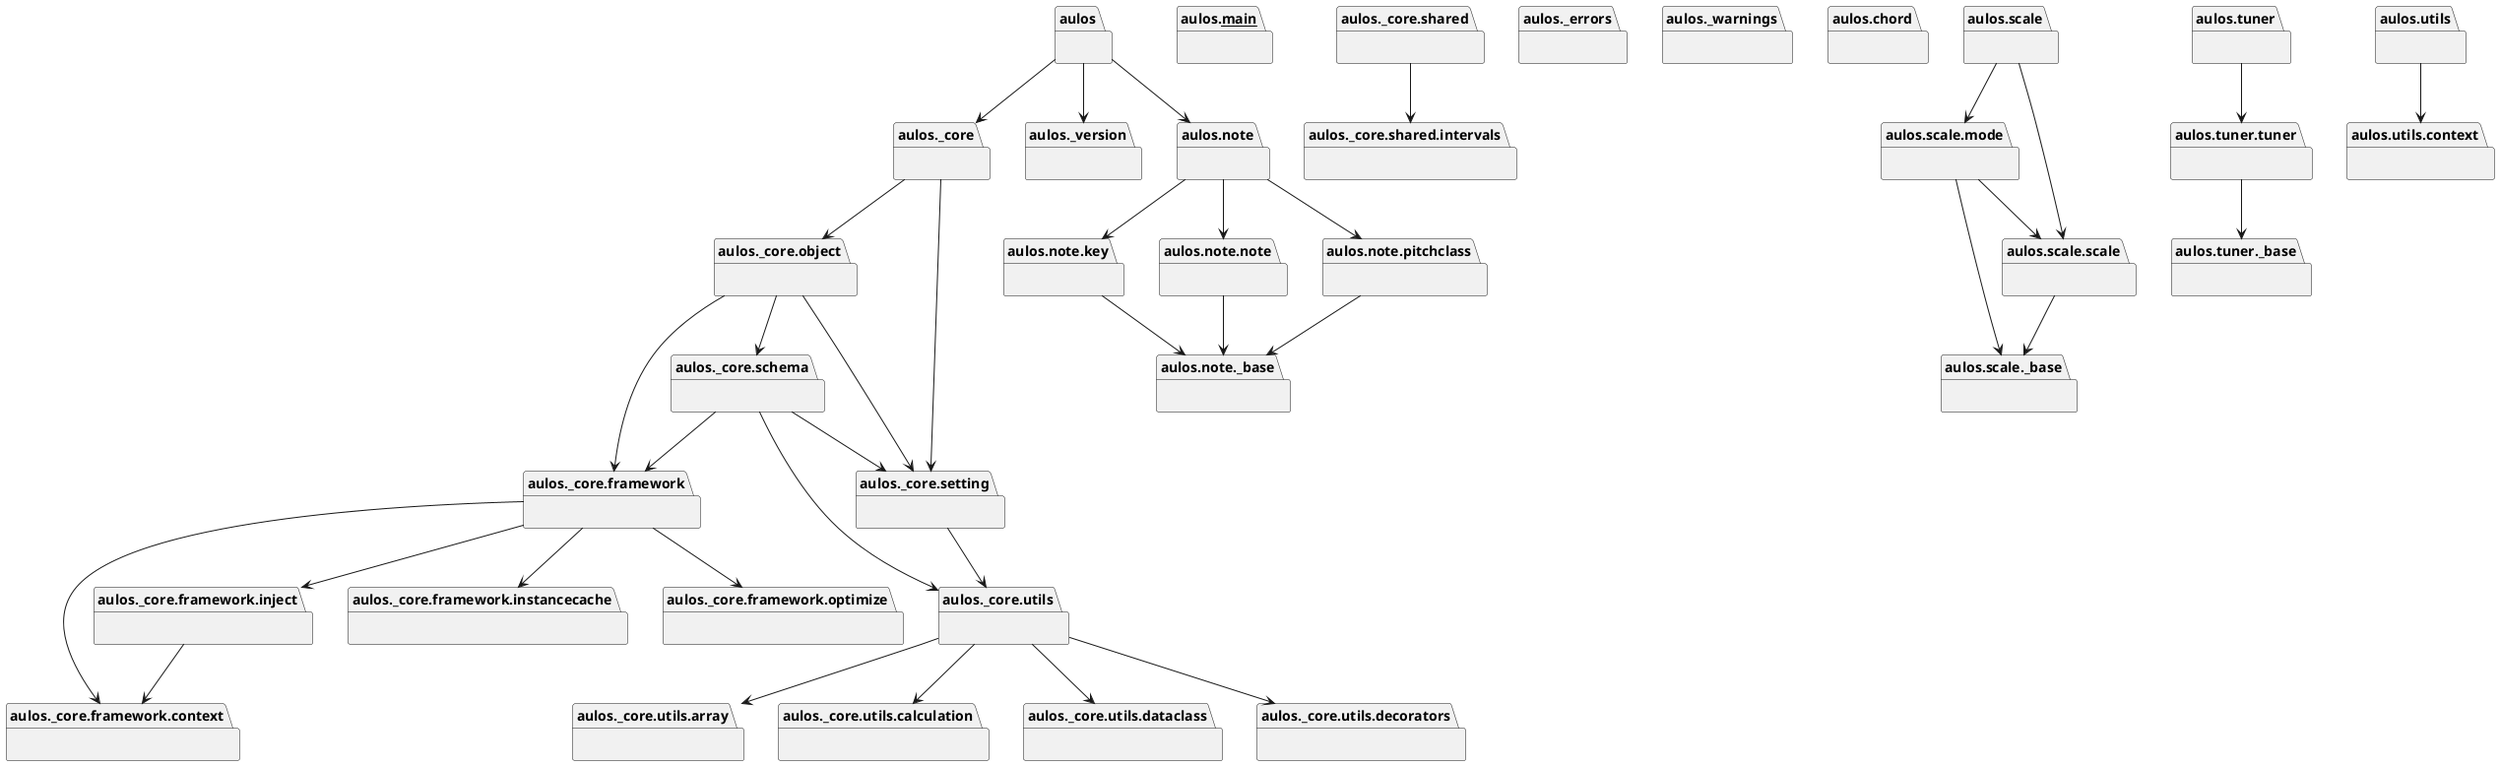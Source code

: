 @startuml packages
set namespaceSeparator none
package "aulos" as aulos {
}
package "aulos.__main__" as aulos.__main__ {
}
package "aulos._core" as aulos._core {
}
package "aulos._core.framework" as aulos._core.framework {
}
package "aulos._core.framework.context" as aulos._core.framework.context {
}
package "aulos._core.framework.inject" as aulos._core.framework.inject {
}
package "aulos._core.framework.instancecache" as aulos._core.framework.instancecache {
}
package "aulos._core.framework.optimize" as aulos._core.framework.optimize {
}
package "aulos._core.object" as aulos._core.object {
}
package "aulos._core.schema" as aulos._core.schema {
}
package "aulos._core.setting" as aulos._core.setting {
}
package "aulos._core.shared" as aulos._core.shared {
}
package "aulos._core.shared.intervals" as aulos._core.shared.intervals {
}
package "aulos._core.utils" as aulos._core.utils {
}
package "aulos._core.utils.array" as aulos._core.utils.array {
}
package "aulos._core.utils.calculation" as aulos._core.utils.calculation {
}
package "aulos._core.utils.dataclass" as aulos._core.utils.dataclass {
}
package "aulos._core.utils.decorators" as aulos._core.utils.decorators {
}
package "aulos._errors" as aulos._errors {
}
package "aulos._version" as aulos._version {
}
package "aulos._warnings" as aulos._warnings {
}
package "aulos.chord" as aulos.chord {
}
package "aulos.note" as aulos.note {
}
package "aulos.note._base" as aulos.note._base {
}
package "aulos.note.key" as aulos.note.key {
}
package "aulos.note.note" as aulos.note.note {
}
package "aulos.note.pitchclass" as aulos.note.pitchclass {
}
package "aulos.scale" as aulos.scale {
}
package "aulos.scale._base" as aulos.scale._base {
}
package "aulos.scale.mode" as aulos.scale.mode {
}
package "aulos.scale.scale" as aulos.scale.scale {
}
package "aulos.tuner" as aulos.tuner {
}
package "aulos.tuner._base" as aulos.tuner._base {
}
package "aulos.tuner.tuner" as aulos.tuner.tuner {
}
package "aulos.utils" as aulos.utils {
}
package "aulos.utils.context" as aulos.utils.context {
}
aulos --> aulos._core
aulos --> aulos._version
aulos --> aulos.note
aulos._core --> aulos._core.object
aulos._core --> aulos._core.setting
aulos._core.framework --> aulos._core.framework.context
aulos._core.framework --> aulos._core.framework.inject
aulos._core.framework --> aulos._core.framework.instancecache
aulos._core.framework --> aulos._core.framework.optimize
aulos._core.framework.inject --> aulos._core.framework.context
aulos._core.object --> aulos._core.framework
aulos._core.object --> aulos._core.schema
aulos._core.object --> aulos._core.setting
aulos._core.schema --> aulos._core.framework
aulos._core.schema --> aulos._core.setting
aulos._core.schema --> aulos._core.utils
aulos._core.setting --> aulos._core.utils
aulos._core.shared --> aulos._core.shared.intervals
aulos._core.utils --> aulos._core.utils.array
aulos._core.utils --> aulos._core.utils.calculation
aulos._core.utils --> aulos._core.utils.dataclass
aulos._core.utils --> aulos._core.utils.decorators
aulos.note --> aulos.note.key
aulos.note --> aulos.note.note
aulos.note --> aulos.note.pitchclass
aulos.note.key --> aulos.note._base
aulos.note.note --> aulos.note._base
aulos.note.pitchclass --> aulos.note._base
aulos.scale --> aulos.scale.mode
aulos.scale --> aulos.scale.scale
aulos.scale.mode --> aulos.scale._base
aulos.scale.mode --> aulos.scale.scale
aulos.scale.scale --> aulos.scale._base
aulos.tuner --> aulos.tuner.tuner
aulos.tuner.tuner --> aulos.tuner._base
aulos.utils --> aulos.utils.context
@enduml
